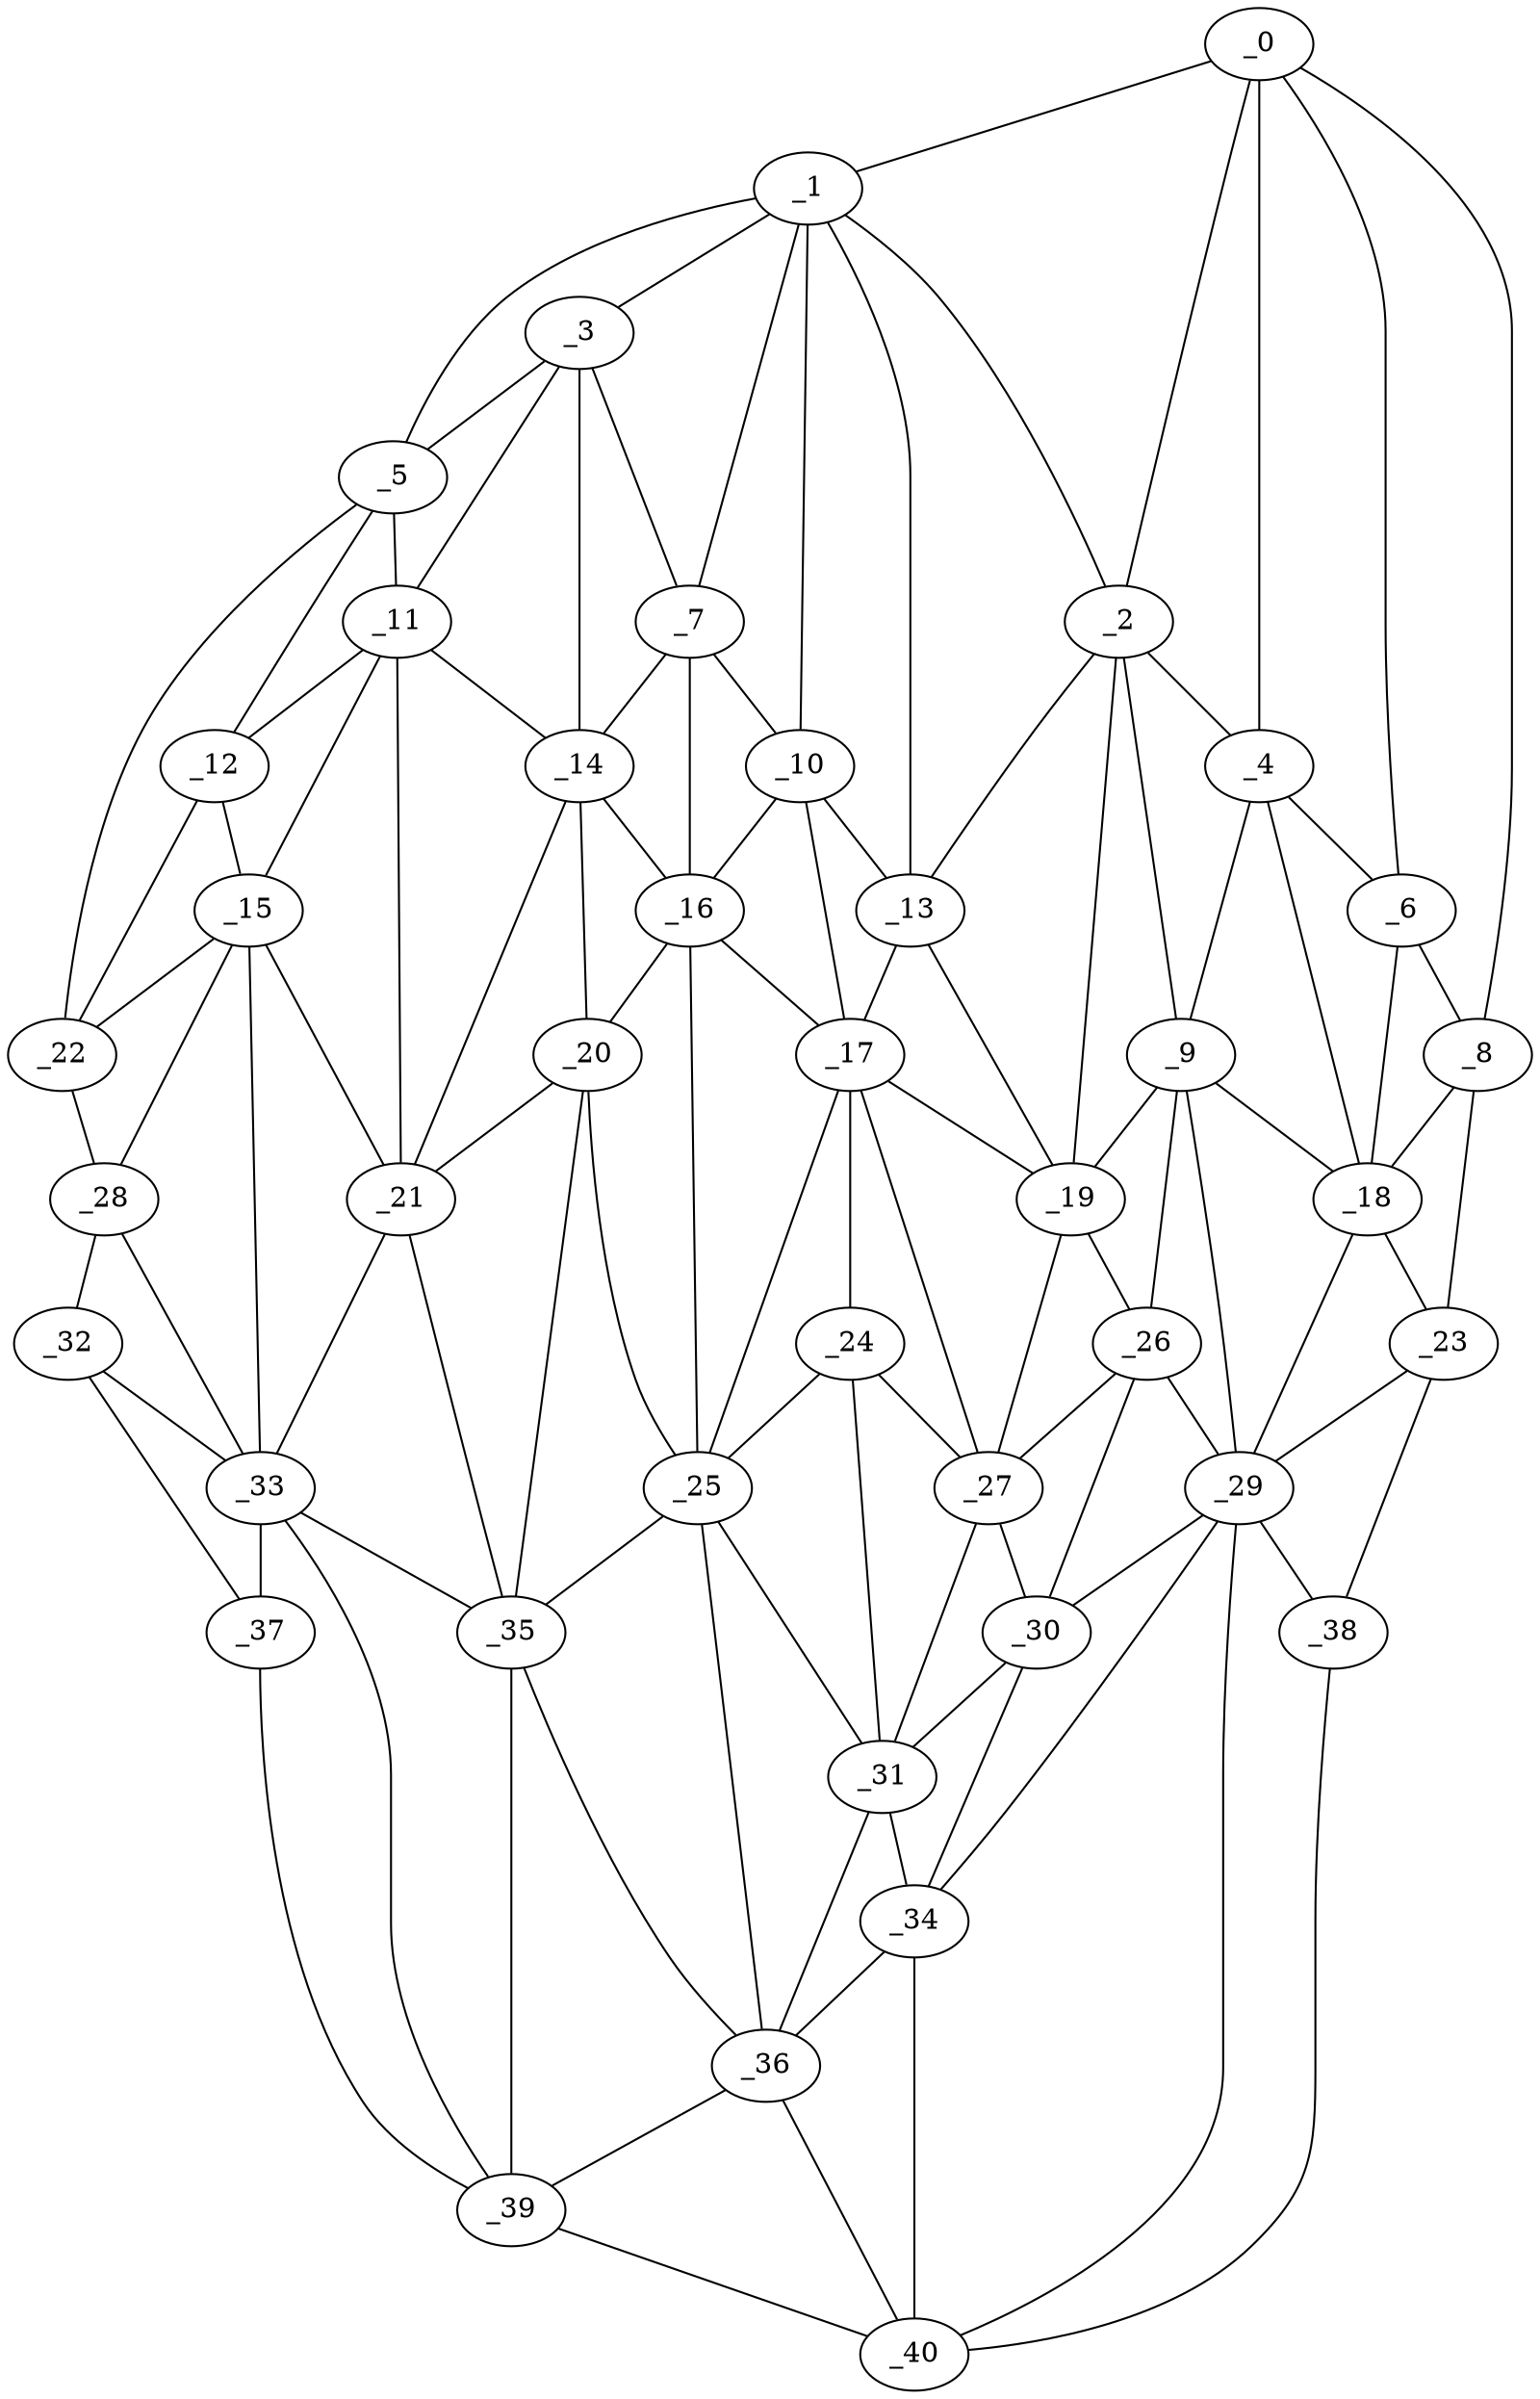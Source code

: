 graph "obj62__90.gxl" {
	_0	 [x=38,
		y=7];
	_1	 [x=40,
		y=53];
	_0 -- _1	 [valence=1];
	_2	 [x=43,
		y=45];
	_0 -- _2	 [valence=1];
	_4	 [x=45,
		y=27];
	_0 -- _4	 [valence=2];
	_6	 [x=46,
		y=17];
	_0 -- _6	 [valence=1];
	_8	 [x=48,
		y=3];
	_0 -- _8	 [valence=1];
	_1 -- _2	 [valence=2];
	_3	 [x=44,
		y=87];
	_1 -- _3	 [valence=1];
	_5	 [x=45,
		y=97];
	_1 -- _5	 [valence=1];
	_7	 [x=46,
		y=74];
	_1 -- _7	 [valence=2];
	_10	 [x=50,
		y=64];
	_1 -- _10	 [valence=2];
	_13	 [x=54,
		y=56];
	_1 -- _13	 [valence=1];
	_2 -- _4	 [valence=2];
	_9	 [x=50,
		y=35];
	_2 -- _9	 [valence=1];
	_2 -- _13	 [valence=2];
	_19	 [x=62,
		y=52];
	_2 -- _19	 [valence=2];
	_3 -- _5	 [valence=2];
	_3 -- _7	 [valence=2];
	_11	 [x=53,
		y=97];
	_3 -- _11	 [valence=2];
	_14	 [x=57,
		y=81];
	_3 -- _14	 [valence=2];
	_4 -- _6	 [valence=2];
	_4 -- _9	 [valence=2];
	_18	 [x=62,
		y=13];
	_4 -- _18	 [valence=1];
	_5 -- _11	 [valence=2];
	_12	 [x=53,
		y=107];
	_5 -- _12	 [valence=1];
	_22	 [x=63,
		y=126];
	_5 -- _22	 [valence=1];
	_6 -- _8	 [valence=1];
	_6 -- _18	 [valence=2];
	_7 -- _10	 [valence=1];
	_7 -- _14	 [valence=1];
	_16	 [x=59,
		y=72];
	_7 -- _16	 [valence=1];
	_8 -- _18	 [valence=2];
	_23	 [x=70,
		y=4];
	_8 -- _23	 [valence=1];
	_9 -- _18	 [valence=2];
	_9 -- _19	 [valence=2];
	_26	 [x=71,
		y=40];
	_9 -- _26	 [valence=2];
	_29	 [x=73,
		y=28];
	_9 -- _29	 [valence=1];
	_10 -- _13	 [valence=2];
	_10 -- _16	 [valence=2];
	_17	 [x=61,
		y=61];
	_10 -- _17	 [valence=2];
	_11 -- _12	 [valence=1];
	_11 -- _14	 [valence=1];
	_15	 [x=58,
		y=111];
	_11 -- _15	 [valence=2];
	_21	 [x=62,
		y=90];
	_11 -- _21	 [valence=2];
	_12 -- _15	 [valence=2];
	_12 -- _22	 [valence=2];
	_13 -- _17	 [valence=2];
	_13 -- _19	 [valence=2];
	_14 -- _16	 [valence=2];
	_20	 [x=62,
		y=81];
	_14 -- _20	 [valence=2];
	_14 -- _21	 [valence=2];
	_15 -- _21	 [valence=1];
	_15 -- _22	 [valence=1];
	_28	 [x=72,
		y=125];
	_15 -- _28	 [valence=2];
	_33	 [x=81,
		y=104];
	_15 -- _33	 [valence=2];
	_16 -- _17	 [valence=1];
	_16 -- _20	 [valence=2];
	_25	 [x=70,
		y=68];
	_16 -- _25	 [valence=2];
	_17 -- _19	 [valence=2];
	_24	 [x=70,
		y=63];
	_17 -- _24	 [valence=1];
	_17 -- _25	 [valence=2];
	_27	 [x=71,
		y=54];
	_17 -- _27	 [valence=1];
	_18 -- _23	 [valence=1];
	_18 -- _29	 [valence=2];
	_19 -- _26	 [valence=2];
	_19 -- _27	 [valence=2];
	_20 -- _21	 [valence=2];
	_20 -- _25	 [valence=2];
	_35	 [x=88,
		y=92];
	_20 -- _35	 [valence=1];
	_21 -- _33	 [valence=2];
	_21 -- _35	 [valence=1];
	_22 -- _28	 [valence=1];
	_23 -- _29	 [valence=2];
	_38	 [x=94,
		y=13];
	_23 -- _38	 [valence=1];
	_24 -- _25	 [valence=1];
	_24 -- _27	 [valence=2];
	_31	 [x=77,
		y=60];
	_24 -- _31	 [valence=2];
	_25 -- _31	 [valence=2];
	_25 -- _35	 [valence=2];
	_36	 [x=92,
		y=85];
	_25 -- _36	 [valence=2];
	_26 -- _27	 [valence=1];
	_26 -- _29	 [valence=2];
	_30	 [x=77,
		y=39];
	_26 -- _30	 [valence=2];
	_27 -- _30	 [valence=2];
	_27 -- _31	 [valence=2];
	_32	 [x=80,
		y=123];
	_28 -- _32	 [valence=1];
	_28 -- _33	 [valence=1];
	_29 -- _30	 [valence=2];
	_34	 [x=87,
		y=35];
	_29 -- _34	 [valence=2];
	_29 -- _38	 [valence=2];
	_40	 [x=95,
		y=29];
	_29 -- _40	 [valence=1];
	_30 -- _31	 [valence=1];
	_30 -- _34	 [valence=2];
	_31 -- _34	 [valence=2];
	_31 -- _36	 [valence=1];
	_32 -- _33	 [valence=1];
	_37	 [x=93,
		y=117];
	_32 -- _37	 [valence=1];
	_33 -- _35	 [valence=2];
	_33 -- _37	 [valence=2];
	_39	 [x=94,
		y=99];
	_33 -- _39	 [valence=1];
	_34 -- _36	 [valence=1];
	_34 -- _40	 [valence=2];
	_35 -- _36	 [valence=2];
	_35 -- _39	 [valence=2];
	_36 -- _39	 [valence=2];
	_36 -- _40	 [valence=2];
	_37 -- _39	 [valence=1];
	_38 -- _40	 [valence=1];
	_39 -- _40	 [valence=1];
}
